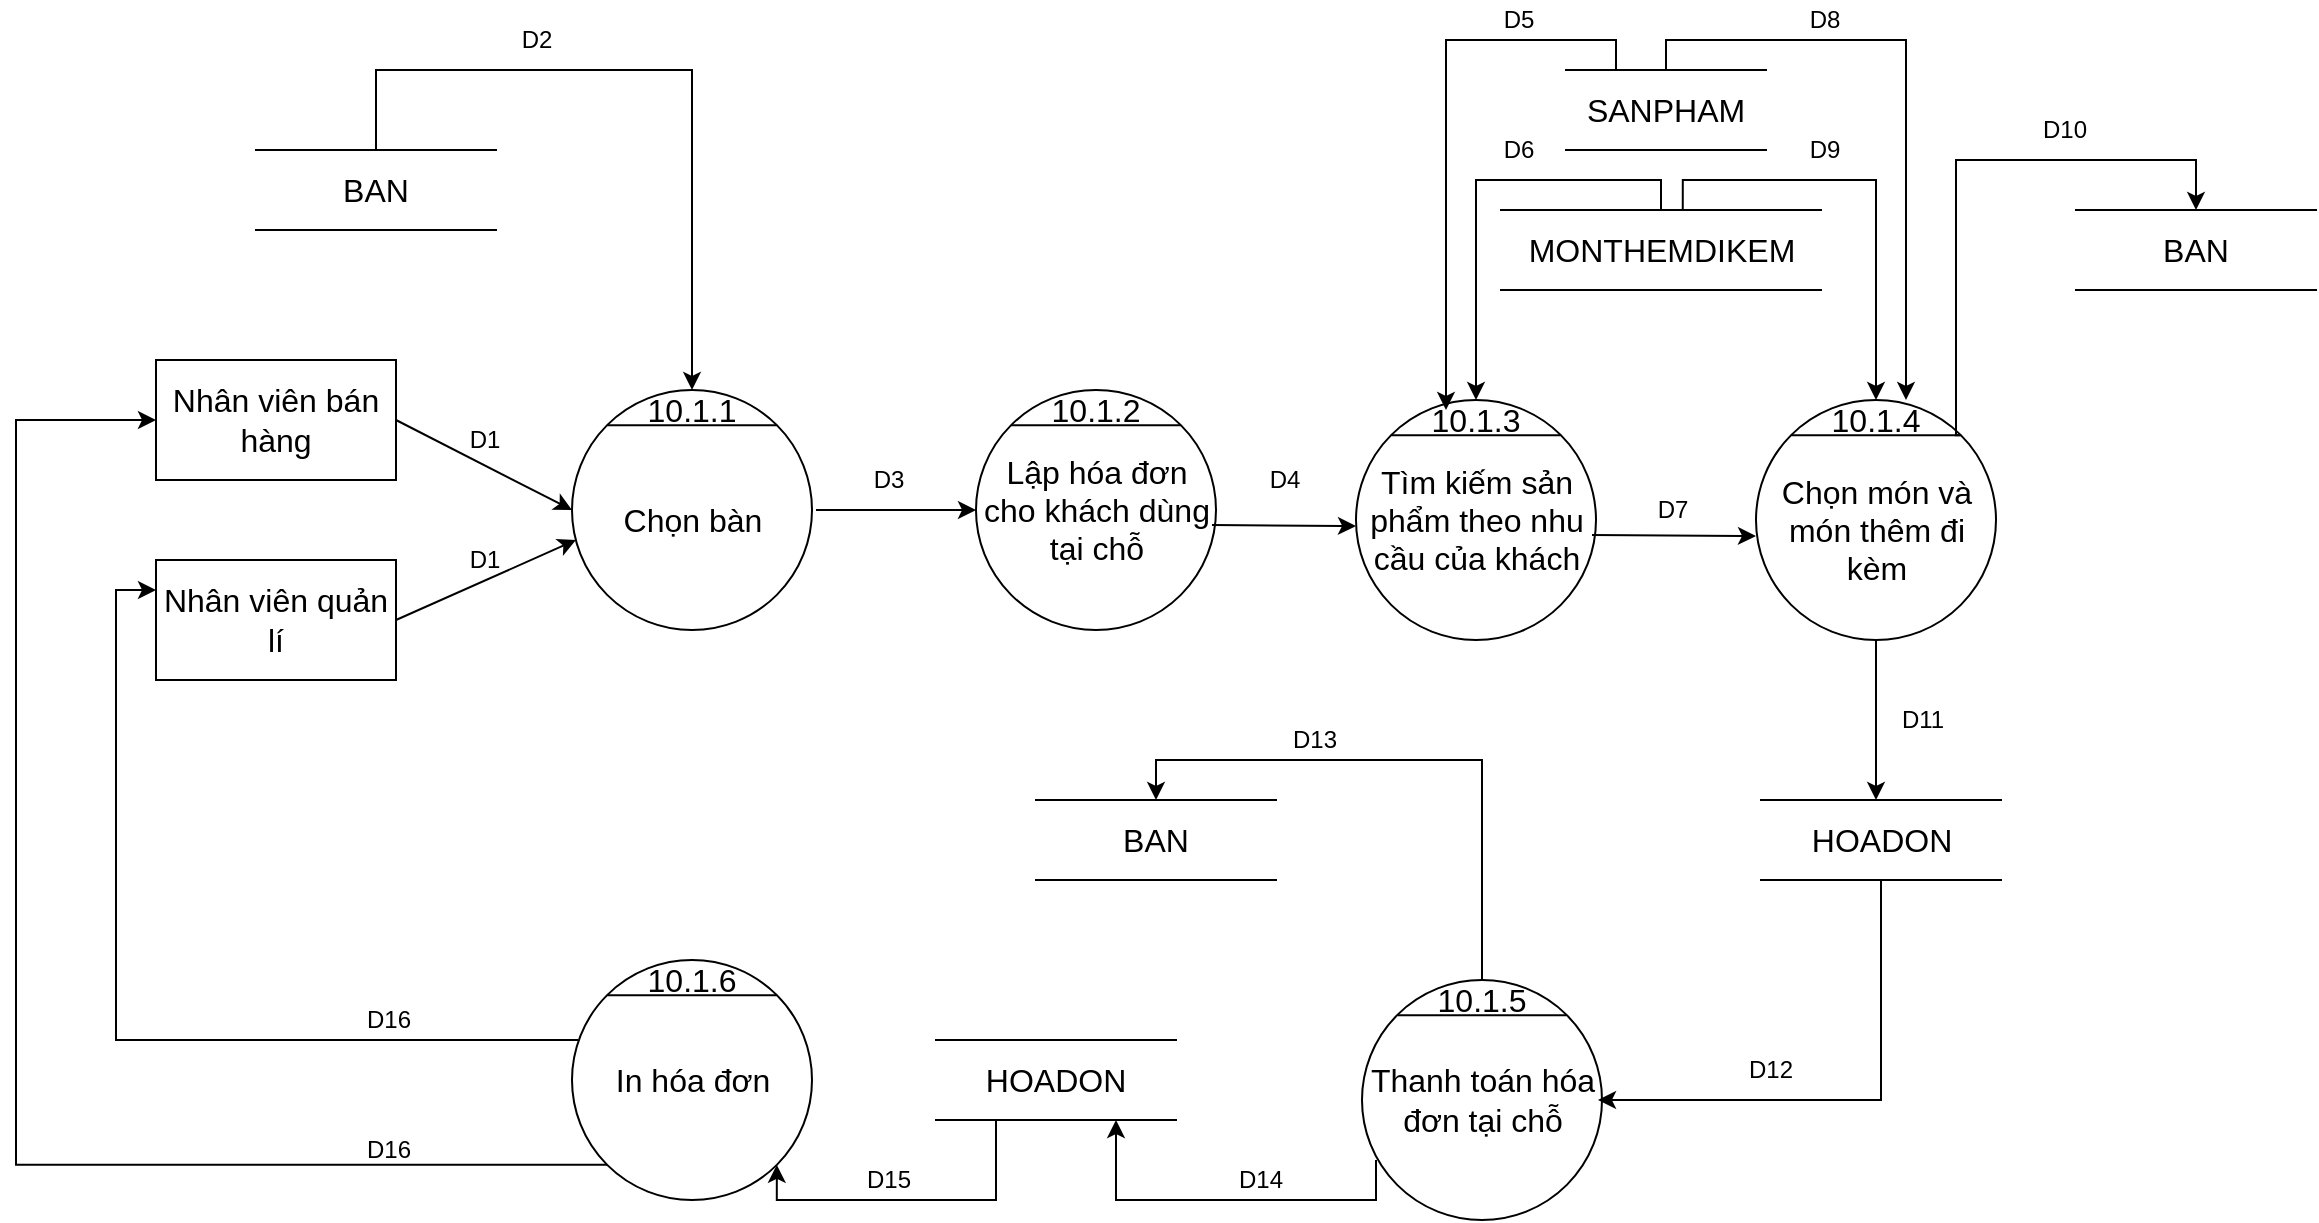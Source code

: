 <mxfile version="16.4.11" type="device"><diagram id="0PSWbiRQTMzvZTNjDBiZ" name="Page-1"><mxGraphModel dx="2333" dy="916" grid="1" gridSize="10" guides="1" tooltips="1" connect="1" arrows="1" fold="1" page="1" pageScale="1" pageWidth="850" pageHeight="1100" math="0" shadow="0"><root><mxCell id="0"/><mxCell id="1" parent="0"/><mxCell id="oIW-ZHvkMFP73hXMmc5f-1" value="" style="ellipse;whiteSpace=wrap;html=1;aspect=fixed;fontSize=16;" vertex="1" parent="1"><mxGeometry x="130" y="275" width="120" height="120" as="geometry"/></mxCell><mxCell id="oIW-ZHvkMFP73hXMmc5f-2" value="" style="endArrow=none;html=1;rounded=0;exitX=0;exitY=0;exitDx=0;exitDy=0;entryX=1;entryY=0;entryDx=0;entryDy=0;fontSize=16;" edge="1" parent="1" source="oIW-ZHvkMFP73hXMmc5f-1" target="oIW-ZHvkMFP73hXMmc5f-1"><mxGeometry width="50" height="50" relative="1" as="geometry"><mxPoint x="470" y="830" as="sourcePoint"/><mxPoint x="520" y="780" as="targetPoint"/></mxGeometry></mxCell><mxCell id="oIW-ZHvkMFP73hXMmc5f-3" value="Lập hóa đơn cho khách dùng tại chỗ" style="text;html=1;strokeColor=none;fillColor=none;align=center;verticalAlign=middle;whiteSpace=wrap;rounded=0;fontSize=16;" vertex="1" parent="1"><mxGeometry x="133" y="320" width="115" height="30" as="geometry"/></mxCell><mxCell id="oIW-ZHvkMFP73hXMmc5f-4" value="10.1.2" style="text;html=1;strokeColor=none;fillColor=none;align=center;verticalAlign=middle;whiteSpace=wrap;rounded=0;fontSize=16;" vertex="1" parent="1"><mxGeometry x="175" y="275" width="30" height="20" as="geometry"/></mxCell><mxCell id="oIW-ZHvkMFP73hXMmc5f-9" value="Nhân viên bán hàng" style="rounded=0;whiteSpace=wrap;html=1;fontSize=16;" vertex="1" parent="1"><mxGeometry x="-280" y="260" width="120" height="60" as="geometry"/></mxCell><mxCell id="oIW-ZHvkMFP73hXMmc5f-10" value="Nhân viên quản lí" style="rounded=0;whiteSpace=wrap;html=1;fontSize=16;" vertex="1" parent="1"><mxGeometry x="-280" y="360" width="120" height="60" as="geometry"/></mxCell><mxCell id="oIW-ZHvkMFP73hXMmc5f-14" value="" style="ellipse;whiteSpace=wrap;html=1;aspect=fixed;fontSize=16;" vertex="1" parent="1"><mxGeometry x="-72" y="275" width="120" height="120" as="geometry"/></mxCell><mxCell id="oIW-ZHvkMFP73hXMmc5f-15" value="" style="endArrow=none;html=1;rounded=0;exitX=0;exitY=0;exitDx=0;exitDy=0;entryX=1;entryY=0;entryDx=0;entryDy=0;fontSize=16;" edge="1" parent="1" source="oIW-ZHvkMFP73hXMmc5f-14" target="oIW-ZHvkMFP73hXMmc5f-14"><mxGeometry width="50" height="50" relative="1" as="geometry"><mxPoint x="268" y="830" as="sourcePoint"/><mxPoint x="318" y="780" as="targetPoint"/></mxGeometry></mxCell><mxCell id="oIW-ZHvkMFP73hXMmc5f-16" value="Chọn bàn" style="text;html=1;strokeColor=none;fillColor=none;align=center;verticalAlign=middle;whiteSpace=wrap;rounded=0;fontSize=16;" vertex="1" parent="1"><mxGeometry x="-65.5" y="325" width="107" height="30" as="geometry"/></mxCell><mxCell id="oIW-ZHvkMFP73hXMmc5f-17" value="10.1.1" style="text;html=1;strokeColor=none;fillColor=none;align=center;verticalAlign=middle;whiteSpace=wrap;rounded=0;fontSize=16;" vertex="1" parent="1"><mxGeometry x="-27" y="275" width="30" height="20" as="geometry"/></mxCell><mxCell id="oIW-ZHvkMFP73hXMmc5f-23" value="" style="ellipse;whiteSpace=wrap;html=1;aspect=fixed;fontSize=16;" vertex="1" parent="1"><mxGeometry x="323" y="570" width="120" height="120" as="geometry"/></mxCell><mxCell id="oIW-ZHvkMFP73hXMmc5f-24" value="" style="endArrow=none;html=1;rounded=0;exitX=0;exitY=0;exitDx=0;exitDy=0;entryX=1;entryY=0;entryDx=0;entryDy=0;fontSize=16;" edge="1" parent="1" source="oIW-ZHvkMFP73hXMmc5f-23" target="oIW-ZHvkMFP73hXMmc5f-23"><mxGeometry width="50" height="50" relative="1" as="geometry"><mxPoint x="663" y="1125" as="sourcePoint"/><mxPoint x="713" y="1075" as="targetPoint"/></mxGeometry></mxCell><mxCell id="oIW-ZHvkMFP73hXMmc5f-25" value="Thanh toán hóa đơn tại chỗ" style="text;html=1;strokeColor=none;fillColor=none;align=center;verticalAlign=middle;whiteSpace=wrap;rounded=0;fontSize=16;" vertex="1" parent="1"><mxGeometry x="326" y="615" width="115" height="30" as="geometry"/></mxCell><mxCell id="oIW-ZHvkMFP73hXMmc5f-26" value="10.1.5" style="text;html=1;strokeColor=none;fillColor=none;align=center;verticalAlign=middle;whiteSpace=wrap;rounded=0;fontSize=16;" vertex="1" parent="1"><mxGeometry x="368" y="570" width="30" height="20" as="geometry"/></mxCell><mxCell id="oIW-ZHvkMFP73hXMmc5f-27" value="" style="ellipse;whiteSpace=wrap;html=1;aspect=fixed;fontSize=16;" vertex="1" parent="1"><mxGeometry x="-72" y="560" width="120" height="120" as="geometry"/></mxCell><mxCell id="oIW-ZHvkMFP73hXMmc5f-28" value="" style="endArrow=none;html=1;rounded=0;exitX=0;exitY=0;exitDx=0;exitDy=0;entryX=1;entryY=0;entryDx=0;entryDy=0;fontSize=16;" edge="1" parent="1" source="oIW-ZHvkMFP73hXMmc5f-27" target="oIW-ZHvkMFP73hXMmc5f-27"><mxGeometry width="50" height="50" relative="1" as="geometry"><mxPoint x="268" y="1115" as="sourcePoint"/><mxPoint x="318" y="1065" as="targetPoint"/></mxGeometry></mxCell><mxCell id="oIW-ZHvkMFP73hXMmc5f-29" value="In hóa đơn" style="text;html=1;strokeColor=none;fillColor=none;align=center;verticalAlign=middle;whiteSpace=wrap;rounded=0;fontSize=16;" vertex="1" parent="1"><mxGeometry x="-69" y="605" width="115" height="30" as="geometry"/></mxCell><mxCell id="oIW-ZHvkMFP73hXMmc5f-30" value="10.1.6" style="text;html=1;strokeColor=none;fillColor=none;align=center;verticalAlign=middle;whiteSpace=wrap;rounded=0;fontSize=16;" vertex="1" parent="1"><mxGeometry x="-27" y="560" width="30" height="20" as="geometry"/></mxCell><mxCell id="oIW-ZHvkMFP73hXMmc5f-31" value="" style="shape=partialRectangle;whiteSpace=wrap;html=1;left=0;right=0;fillColor=none;fontSize=16;" vertex="1" parent="1"><mxGeometry x="522.5" y="480" width="120" height="40" as="geometry"/></mxCell><mxCell id="oIW-ZHvkMFP73hXMmc5f-32" value="HOADON" style="text;html=1;strokeColor=none;fillColor=none;align=center;verticalAlign=middle;whiteSpace=wrap;rounded=0;fontSize=16;" vertex="1" parent="1"><mxGeometry x="552.5" y="490" width="60" height="20" as="geometry"/></mxCell><mxCell id="oIW-ZHvkMFP73hXMmc5f-51" value="" style="shape=partialRectangle;whiteSpace=wrap;html=1;left=0;right=0;fillColor=none;fontSize=16;" vertex="1" parent="1"><mxGeometry x="-230" y="155" width="120" height="40" as="geometry"/></mxCell><mxCell id="oIW-ZHvkMFP73hXMmc5f-52" value="BAN" style="text;html=1;strokeColor=none;fillColor=none;align=center;verticalAlign=middle;whiteSpace=wrap;rounded=0;fontSize=16;" vertex="1" parent="1"><mxGeometry x="-200" y="165" width="60" height="20" as="geometry"/></mxCell><mxCell id="oIW-ZHvkMFP73hXMmc5f-58" value="" style="shape=partialRectangle;whiteSpace=wrap;html=1;left=0;right=0;fillColor=none;fontSize=16;" vertex="1" parent="1"><mxGeometry x="392.5" y="185" width="160" height="40" as="geometry"/></mxCell><mxCell id="oIW-ZHvkMFP73hXMmc5f-59" value="MONTHEMDIKEM" style="text;html=1;strokeColor=none;fillColor=none;align=center;verticalAlign=middle;whiteSpace=wrap;rounded=0;fontSize=16;" vertex="1" parent="1"><mxGeometry x="442.5" y="195" width="60" height="20" as="geometry"/></mxCell><mxCell id="oIW-ZHvkMFP73hXMmc5f-69" value="" style="ellipse;whiteSpace=wrap;html=1;aspect=fixed;fontSize=16;" vertex="1" parent="1"><mxGeometry x="520" y="280" width="120" height="120" as="geometry"/></mxCell><mxCell id="oIW-ZHvkMFP73hXMmc5f-70" value="" style="endArrow=none;html=1;rounded=0;exitX=0;exitY=0;exitDx=0;exitDy=0;entryX=1;entryY=0;entryDx=0;entryDy=0;fontSize=16;" edge="1" parent="1" source="oIW-ZHvkMFP73hXMmc5f-69" target="oIW-ZHvkMFP73hXMmc5f-69"><mxGeometry width="50" height="50" relative="1" as="geometry"><mxPoint x="860" y="835" as="sourcePoint"/><mxPoint x="910" y="785" as="targetPoint"/></mxGeometry></mxCell><mxCell id="oIW-ZHvkMFP73hXMmc5f-71" value="Chọn món và món thêm đi kèm" style="text;html=1;strokeColor=none;fillColor=none;align=center;verticalAlign=middle;whiteSpace=wrap;rounded=0;fontSize=16;" vertex="1" parent="1"><mxGeometry x="522.5" y="330" width="115" height="30" as="geometry"/></mxCell><mxCell id="oIW-ZHvkMFP73hXMmc5f-72" value="10.1.4" style="text;html=1;strokeColor=none;fillColor=none;align=center;verticalAlign=middle;whiteSpace=wrap;rounded=0;fontSize=16;" vertex="1" parent="1"><mxGeometry x="565" y="280" width="30" height="20" as="geometry"/></mxCell><mxCell id="oIW-ZHvkMFP73hXMmc5f-81" value="" style="endArrow=classic;html=1;rounded=0;entryX=0;entryY=0.5;entryDx=0;entryDy=0;" edge="1" parent="1" target="oIW-ZHvkMFP73hXMmc5f-1"><mxGeometry width="50" height="50" relative="1" as="geometry"><mxPoint x="50" y="335" as="sourcePoint"/><mxPoint x="140" y="380" as="targetPoint"/></mxGeometry></mxCell><mxCell id="oIW-ZHvkMFP73hXMmc5f-90" value="" style="edgeStyle=segmentEdgeStyle;endArrow=classic;html=1;rounded=0;exitX=0.5;exitY=0;exitDx=0;exitDy=0;entryX=0.5;entryY=0;entryDx=0;entryDy=0;" edge="1" parent="1" source="oIW-ZHvkMFP73hXMmc5f-51" target="oIW-ZHvkMFP73hXMmc5f-14"><mxGeometry width="50" height="50" relative="1" as="geometry"><mxPoint x="350" y="455" as="sourcePoint"/><mxPoint x="400" y="405" as="targetPoint"/><Array as="points"><mxPoint x="-170" y="115"/><mxPoint x="-12" y="115"/></Array></mxGeometry></mxCell><mxCell id="oIW-ZHvkMFP73hXMmc5f-91" value="" style="shape=partialRectangle;whiteSpace=wrap;html=1;left=0;right=0;fillColor=none;fontSize=16;" vertex="1" parent="1"><mxGeometry x="425" y="115" width="100" height="40" as="geometry"/></mxCell><mxCell id="oIW-ZHvkMFP73hXMmc5f-92" value="SANPHAM" style="text;html=1;strokeColor=none;fillColor=none;align=center;verticalAlign=middle;whiteSpace=wrap;rounded=0;fontSize=16;" vertex="1" parent="1"><mxGeometry x="445" y="125" width="60" height="20" as="geometry"/></mxCell><mxCell id="oIW-ZHvkMFP73hXMmc5f-93" value="" style="shape=partialRectangle;whiteSpace=wrap;html=1;left=0;right=0;fillColor=none;fontSize=16;" vertex="1" parent="1"><mxGeometry x="680" y="185" width="120" height="40" as="geometry"/></mxCell><mxCell id="oIW-ZHvkMFP73hXMmc5f-94" value="BAN" style="text;html=1;strokeColor=none;fillColor=none;align=center;verticalAlign=middle;whiteSpace=wrap;rounded=0;fontSize=16;" vertex="1" parent="1"><mxGeometry x="710" y="195" width="60" height="20" as="geometry"/></mxCell><mxCell id="oIW-ZHvkMFP73hXMmc5f-96" value="" style="edgeStyle=segmentEdgeStyle;endArrow=classic;html=1;rounded=0;exitX=0.5;exitY=0;exitDx=0;exitDy=0;" edge="1" parent="1" source="oIW-ZHvkMFP73hXMmc5f-91"><mxGeometry width="50" height="50" relative="1" as="geometry"><mxPoint x="545" y="460" as="sourcePoint"/><mxPoint x="595" y="280" as="targetPoint"/><Array as="points"><mxPoint x="475" y="100"/><mxPoint x="595" y="100"/></Array></mxGeometry></mxCell><mxCell id="oIW-ZHvkMFP73hXMmc5f-97" value="" style="edgeStyle=segmentEdgeStyle;endArrow=classic;html=1;rounded=0;entryX=0.5;entryY=0;entryDx=0;entryDy=0;exitX=0.568;exitY=0.013;exitDx=0;exitDy=0;exitPerimeter=0;" edge="1" parent="1" source="oIW-ZHvkMFP73hXMmc5f-58" target="oIW-ZHvkMFP73hXMmc5f-69"><mxGeometry width="50" height="50" relative="1" as="geometry"><mxPoint x="440" y="185" as="sourcePoint"/><mxPoint x="615" y="290" as="targetPoint"/><Array as="points"><mxPoint x="483" y="170"/><mxPoint x="580" y="170"/></Array></mxGeometry></mxCell><mxCell id="oIW-ZHvkMFP73hXMmc5f-107" value="" style="endArrow=classic;html=1;rounded=0;exitX=1;exitY=0.5;exitDx=0;exitDy=0;entryX=0;entryY=0.5;entryDx=0;entryDy=0;" edge="1" parent="1" source="oIW-ZHvkMFP73hXMmc5f-9" target="oIW-ZHvkMFP73hXMmc5f-14"><mxGeometry width="50" height="50" relative="1" as="geometry"><mxPoint x="320" y="310" as="sourcePoint"/><mxPoint x="370" y="260" as="targetPoint"/></mxGeometry></mxCell><mxCell id="oIW-ZHvkMFP73hXMmc5f-108" value="" style="endArrow=classic;html=1;rounded=0;exitX=1;exitY=0.5;exitDx=0;exitDy=0;" edge="1" parent="1" source="oIW-ZHvkMFP73hXMmc5f-10"><mxGeometry width="50" height="50" relative="1" as="geometry"><mxPoint x="-150" y="300" as="sourcePoint"/><mxPoint x="-70" y="350" as="targetPoint"/></mxGeometry></mxCell><mxCell id="oIW-ZHvkMFP73hXMmc5f-114" value="" style="ellipse;whiteSpace=wrap;html=1;aspect=fixed;fontSize=16;" vertex="1" parent="1"><mxGeometry x="320" y="280" width="120" height="120" as="geometry"/></mxCell><mxCell id="oIW-ZHvkMFP73hXMmc5f-115" value="" style="endArrow=none;html=1;rounded=0;exitX=0;exitY=0;exitDx=0;exitDy=0;entryX=1;entryY=0;entryDx=0;entryDy=0;fontSize=16;" edge="1" parent="1" source="oIW-ZHvkMFP73hXMmc5f-114" target="oIW-ZHvkMFP73hXMmc5f-114"><mxGeometry width="50" height="50" relative="1" as="geometry"><mxPoint x="660" y="835" as="sourcePoint"/><mxPoint x="710" y="785" as="targetPoint"/></mxGeometry></mxCell><mxCell id="oIW-ZHvkMFP73hXMmc5f-116" value="Tìm kiếm sản phẩm theo nhu cầu của khách" style="text;html=1;strokeColor=none;fillColor=none;align=center;verticalAlign=middle;whiteSpace=wrap;rounded=0;fontSize=16;" vertex="1" parent="1"><mxGeometry x="323" y="325" width="115" height="30" as="geometry"/></mxCell><mxCell id="oIW-ZHvkMFP73hXMmc5f-117" value="10.1.3" style="text;html=1;strokeColor=none;fillColor=none;align=center;verticalAlign=middle;whiteSpace=wrap;rounded=0;fontSize=16;" vertex="1" parent="1"><mxGeometry x="365" y="280" width="30" height="20" as="geometry"/></mxCell><mxCell id="oIW-ZHvkMFP73hXMmc5f-118" value="" style="endArrow=classic;html=1;rounded=0;exitX=1;exitY=0.75;exitDx=0;exitDy=0;" edge="1" parent="1" source="oIW-ZHvkMFP73hXMmc5f-3"><mxGeometry width="50" height="50" relative="1" as="geometry"><mxPoint x="610" y="380" as="sourcePoint"/><mxPoint x="320" y="343" as="targetPoint"/></mxGeometry></mxCell><mxCell id="oIW-ZHvkMFP73hXMmc5f-119" value="" style="endArrow=classic;html=1;rounded=0;exitX=1;exitY=0.75;exitDx=0;exitDy=0;" edge="1" parent="1" source="oIW-ZHvkMFP73hXMmc5f-116"><mxGeometry width="50" height="50" relative="1" as="geometry"><mxPoint x="740" y="380" as="sourcePoint"/><mxPoint x="520" y="348" as="targetPoint"/></mxGeometry></mxCell><mxCell id="oIW-ZHvkMFP73hXMmc5f-120" value="" style="endArrow=classic;html=1;rounded=0;exitX=0.5;exitY=1;exitDx=0;exitDy=0;" edge="1" parent="1" source="oIW-ZHvkMFP73hXMmc5f-69"><mxGeometry width="50" height="50" relative="1" as="geometry"><mxPoint x="730" y="380" as="sourcePoint"/><mxPoint x="580" y="480" as="targetPoint"/></mxGeometry></mxCell><mxCell id="oIW-ZHvkMFP73hXMmc5f-121" value="" style="edgeStyle=segmentEdgeStyle;endArrow=classic;html=1;rounded=0;exitX=0.5;exitY=1;exitDx=0;exitDy=0;entryX=1;entryY=0.5;entryDx=0;entryDy=0;" edge="1" parent="1" source="oIW-ZHvkMFP73hXMmc5f-31" target="oIW-ZHvkMFP73hXMmc5f-25"><mxGeometry width="50" height="50" relative="1" as="geometry"><mxPoint x="200" y="650" as="sourcePoint"/><mxPoint x="250" y="600" as="targetPoint"/><Array as="points"><mxPoint x="583" y="630"/></Array></mxGeometry></mxCell><mxCell id="oIW-ZHvkMFP73hXMmc5f-124" value="" style="shape=partialRectangle;whiteSpace=wrap;html=1;left=0;right=0;fillColor=none;fontSize=16;" vertex="1" parent="1"><mxGeometry x="110" y="600" width="120" height="40" as="geometry"/></mxCell><mxCell id="oIW-ZHvkMFP73hXMmc5f-125" value="HOADON" style="text;html=1;strokeColor=none;fillColor=none;align=center;verticalAlign=middle;whiteSpace=wrap;rounded=0;fontSize=16;" vertex="1" parent="1"><mxGeometry x="140" y="610" width="60" height="20" as="geometry"/></mxCell><mxCell id="oIW-ZHvkMFP73hXMmc5f-126" value="" style="shape=partialRectangle;whiteSpace=wrap;html=1;left=0;right=0;fillColor=none;fontSize=16;" vertex="1" parent="1"><mxGeometry x="160" y="480" width="120" height="40" as="geometry"/></mxCell><mxCell id="oIW-ZHvkMFP73hXMmc5f-127" value="BAN" style="text;html=1;strokeColor=none;fillColor=none;align=center;verticalAlign=middle;whiteSpace=wrap;rounded=0;fontSize=16;" vertex="1" parent="1"><mxGeometry x="190" y="490" width="60" height="20" as="geometry"/></mxCell><mxCell id="oIW-ZHvkMFP73hXMmc5f-128" value="" style="edgeStyle=segmentEdgeStyle;endArrow=classic;html=1;rounded=0;exitX=0.5;exitY=0;exitDx=0;exitDy=0;entryX=0.5;entryY=0;entryDx=0;entryDy=0;" edge="1" parent="1" source="oIW-ZHvkMFP73hXMmc5f-26" target="oIW-ZHvkMFP73hXMmc5f-126"><mxGeometry width="50" height="50" relative="1" as="geometry"><mxPoint x="240" y="510" as="sourcePoint"/><mxPoint x="290" y="460" as="targetPoint"/><Array as="points"><mxPoint x="383" y="460"/><mxPoint x="220" y="460"/></Array></mxGeometry></mxCell><mxCell id="oIW-ZHvkMFP73hXMmc5f-129" value="" style="edgeStyle=segmentEdgeStyle;endArrow=classic;html=1;rounded=0;" edge="1" parent="1"><mxGeometry width="50" height="50" relative="1" as="geometry"><mxPoint x="330" y="660" as="sourcePoint"/><mxPoint x="200" y="640" as="targetPoint"/><Array as="points"><mxPoint x="330" y="680"/><mxPoint x="200" y="680"/></Array></mxGeometry></mxCell><mxCell id="oIW-ZHvkMFP73hXMmc5f-130" value="" style="edgeStyle=segmentEdgeStyle;endArrow=classic;html=1;rounded=0;exitX=0.25;exitY=1;exitDx=0;exitDy=0;entryX=1;entryY=1;entryDx=0;entryDy=0;" edge="1" parent="1" source="oIW-ZHvkMFP73hXMmc5f-124" target="oIW-ZHvkMFP73hXMmc5f-27"><mxGeometry width="50" height="50" relative="1" as="geometry"><mxPoint x="180" y="400" as="sourcePoint"/><mxPoint x="230" y="350" as="targetPoint"/><Array as="points"><mxPoint x="140" y="680"/><mxPoint x="30" y="680"/></Array></mxGeometry></mxCell><mxCell id="oIW-ZHvkMFP73hXMmc5f-131" value="" style="edgeStyle=segmentEdgeStyle;endArrow=classic;html=1;rounded=0;exitX=0;exitY=1;exitDx=0;exitDy=0;entryX=0;entryY=0.5;entryDx=0;entryDy=0;" edge="1" parent="1" source="oIW-ZHvkMFP73hXMmc5f-27" target="oIW-ZHvkMFP73hXMmc5f-9"><mxGeometry width="50" height="50" relative="1" as="geometry"><mxPoint x="180" y="400" as="sourcePoint"/><mxPoint x="230" y="350" as="targetPoint"/><Array as="points"><mxPoint x="-350" y="662"/><mxPoint x="-350" y="290"/></Array></mxGeometry></mxCell><mxCell id="oIW-ZHvkMFP73hXMmc5f-132" value="" style="edgeStyle=segmentEdgeStyle;endArrow=classic;html=1;rounded=0;entryX=0;entryY=0.25;entryDx=0;entryDy=0;" edge="1" parent="1" target="oIW-ZHvkMFP73hXMmc5f-10"><mxGeometry width="50" height="50" relative="1" as="geometry"><mxPoint x="-69" y="600" as="sourcePoint"/><mxPoint x="230" y="350" as="targetPoint"/><Array as="points"><mxPoint x="-69" y="600"/><mxPoint x="-300" y="600"/><mxPoint x="-300" y="375"/></Array></mxGeometry></mxCell><mxCell id="oIW-ZHvkMFP73hXMmc5f-133" value="D1" style="text;html=1;strokeColor=none;fillColor=none;align=center;verticalAlign=middle;whiteSpace=wrap;rounded=0;" vertex="1" parent="1"><mxGeometry x="-140" y="290" width="48.5" height="20" as="geometry"/></mxCell><mxCell id="oIW-ZHvkMFP73hXMmc5f-134" value="D1" style="text;html=1;strokeColor=none;fillColor=none;align=center;verticalAlign=middle;whiteSpace=wrap;rounded=0;" vertex="1" parent="1"><mxGeometry x="-140" y="350" width="48.5" height="20" as="geometry"/></mxCell><mxCell id="oIW-ZHvkMFP73hXMmc5f-135" value="D2" style="text;html=1;strokeColor=none;fillColor=none;align=center;verticalAlign=middle;whiteSpace=wrap;rounded=0;" vertex="1" parent="1"><mxGeometry x="-114" y="90" width="48.5" height="20" as="geometry"/></mxCell><mxCell id="oIW-ZHvkMFP73hXMmc5f-136" value="D3" style="text;html=1;strokeColor=none;fillColor=none;align=center;verticalAlign=middle;whiteSpace=wrap;rounded=0;" vertex="1" parent="1"><mxGeometry x="61.5" y="310" width="48.5" height="20" as="geometry"/></mxCell><mxCell id="oIW-ZHvkMFP73hXMmc5f-137" value="D4" style="text;html=1;strokeColor=none;fillColor=none;align=center;verticalAlign=middle;whiteSpace=wrap;rounded=0;" vertex="1" parent="1"><mxGeometry x="260" y="310" width="48.5" height="20" as="geometry"/></mxCell><mxCell id="oIW-ZHvkMFP73hXMmc5f-138" value="D5" style="text;html=1;strokeColor=none;fillColor=none;align=center;verticalAlign=middle;whiteSpace=wrap;rounded=0;" vertex="1" parent="1"><mxGeometry x="377" y="80" width="48.5" height="20" as="geometry"/></mxCell><mxCell id="oIW-ZHvkMFP73hXMmc5f-140" value="D9" style="text;html=1;strokeColor=none;fillColor=none;align=center;verticalAlign=middle;whiteSpace=wrap;rounded=0;" vertex="1" parent="1"><mxGeometry x="530" y="145" width="48.5" height="20" as="geometry"/></mxCell><mxCell id="oIW-ZHvkMFP73hXMmc5f-144" value="" style="edgeStyle=segmentEdgeStyle;endArrow=classic;html=1;rounded=0;exitX=0.5;exitY=0;exitDx=0;exitDy=0;entryX=0.5;entryY=0;entryDx=0;entryDy=0;" edge="1" parent="1" source="oIW-ZHvkMFP73hXMmc5f-58" target="oIW-ZHvkMFP73hXMmc5f-114"><mxGeometry width="50" height="50" relative="1" as="geometry"><mxPoint x="410" y="390" as="sourcePoint"/><mxPoint x="460" y="340" as="targetPoint"/><Array as="points"><mxPoint x="473" y="170"/><mxPoint x="380" y="170"/></Array></mxGeometry></mxCell><mxCell id="oIW-ZHvkMFP73hXMmc5f-145" value="" style="edgeStyle=segmentEdgeStyle;endArrow=classic;html=1;rounded=0;exitX=0.25;exitY=0;exitDx=0;exitDy=0;entryX=0;entryY=0.25;entryDx=0;entryDy=0;" edge="1" parent="1" source="oIW-ZHvkMFP73hXMmc5f-91" target="oIW-ZHvkMFP73hXMmc5f-117"><mxGeometry width="50" height="50" relative="1" as="geometry"><mxPoint x="410" y="390" as="sourcePoint"/><mxPoint x="460" y="340" as="targetPoint"/><Array as="points"><mxPoint x="450" y="100"/><mxPoint x="365" y="100"/></Array></mxGeometry></mxCell><mxCell id="oIW-ZHvkMFP73hXMmc5f-146" value="" style="edgeStyle=segmentEdgeStyle;endArrow=classic;html=1;rounded=0;exitX=1;exitY=0;exitDx=0;exitDy=0;entryX=0.5;entryY=0;entryDx=0;entryDy=0;" edge="1" parent="1" source="oIW-ZHvkMFP73hXMmc5f-69" target="oIW-ZHvkMFP73hXMmc5f-93"><mxGeometry width="50" height="50" relative="1" as="geometry"><mxPoint x="410" y="410" as="sourcePoint"/><mxPoint x="460" y="360" as="targetPoint"/><Array as="points"><mxPoint x="620" y="298"/><mxPoint x="620" y="160"/><mxPoint x="740" y="160"/></Array></mxGeometry></mxCell><mxCell id="oIW-ZHvkMFP73hXMmc5f-147" value="D6" style="text;html=1;strokeColor=none;fillColor=none;align=center;verticalAlign=middle;whiteSpace=wrap;rounded=0;" vertex="1" parent="1"><mxGeometry x="377" y="145" width="48.5" height="20" as="geometry"/></mxCell><mxCell id="oIW-ZHvkMFP73hXMmc5f-148" value="D7" style="text;html=1;strokeColor=none;fillColor=none;align=center;verticalAlign=middle;whiteSpace=wrap;rounded=0;" vertex="1" parent="1"><mxGeometry x="454" y="325" width="48.5" height="20" as="geometry"/></mxCell><mxCell id="oIW-ZHvkMFP73hXMmc5f-149" value="D8" style="text;html=1;strokeColor=none;fillColor=none;align=center;verticalAlign=middle;whiteSpace=wrap;rounded=0;" vertex="1" parent="1"><mxGeometry x="530" y="80" width="48.5" height="20" as="geometry"/></mxCell><mxCell id="oIW-ZHvkMFP73hXMmc5f-151" value="D10" style="text;html=1;strokeColor=none;fillColor=none;align=center;verticalAlign=middle;whiteSpace=wrap;rounded=0;" vertex="1" parent="1"><mxGeometry x="650" y="135" width="48.5" height="20" as="geometry"/></mxCell><mxCell id="oIW-ZHvkMFP73hXMmc5f-152" value="D11" style="text;html=1;strokeColor=none;fillColor=none;align=center;verticalAlign=middle;whiteSpace=wrap;rounded=0;" vertex="1" parent="1"><mxGeometry x="578.5" y="430" width="48.5" height="20" as="geometry"/></mxCell><mxCell id="oIW-ZHvkMFP73hXMmc5f-153" value="D12" style="text;html=1;strokeColor=none;fillColor=none;align=center;verticalAlign=middle;whiteSpace=wrap;rounded=0;" vertex="1" parent="1"><mxGeometry x="502.5" y="605" width="48.5" height="20" as="geometry"/></mxCell><mxCell id="oIW-ZHvkMFP73hXMmc5f-154" value="D13" style="text;html=1;strokeColor=none;fillColor=none;align=center;verticalAlign=middle;whiteSpace=wrap;rounded=0;" vertex="1" parent="1"><mxGeometry x="274.5" y="440" width="48.5" height="20" as="geometry"/></mxCell><mxCell id="oIW-ZHvkMFP73hXMmc5f-155" value="D14" style="text;html=1;strokeColor=none;fillColor=none;align=center;verticalAlign=middle;whiteSpace=wrap;rounded=0;" vertex="1" parent="1"><mxGeometry x="248" y="660" width="48.5" height="20" as="geometry"/></mxCell><mxCell id="oIW-ZHvkMFP73hXMmc5f-156" value="D15" style="text;html=1;strokeColor=none;fillColor=none;align=center;verticalAlign=middle;whiteSpace=wrap;rounded=0;" vertex="1" parent="1"><mxGeometry x="61.5" y="660" width="48.5" height="20" as="geometry"/></mxCell><mxCell id="oIW-ZHvkMFP73hXMmc5f-157" value="D16" style="text;html=1;strokeColor=none;fillColor=none;align=center;verticalAlign=middle;whiteSpace=wrap;rounded=0;" vertex="1" parent="1"><mxGeometry x="-188.5" y="580" width="48.5" height="20" as="geometry"/></mxCell><mxCell id="oIW-ZHvkMFP73hXMmc5f-160" value="D16" style="text;html=1;strokeColor=none;fillColor=none;align=center;verticalAlign=middle;whiteSpace=wrap;rounded=0;" vertex="1" parent="1"><mxGeometry x="-188.5" y="645" width="48.5" height="20" as="geometry"/></mxCell></root></mxGraphModel></diagram></mxfile>